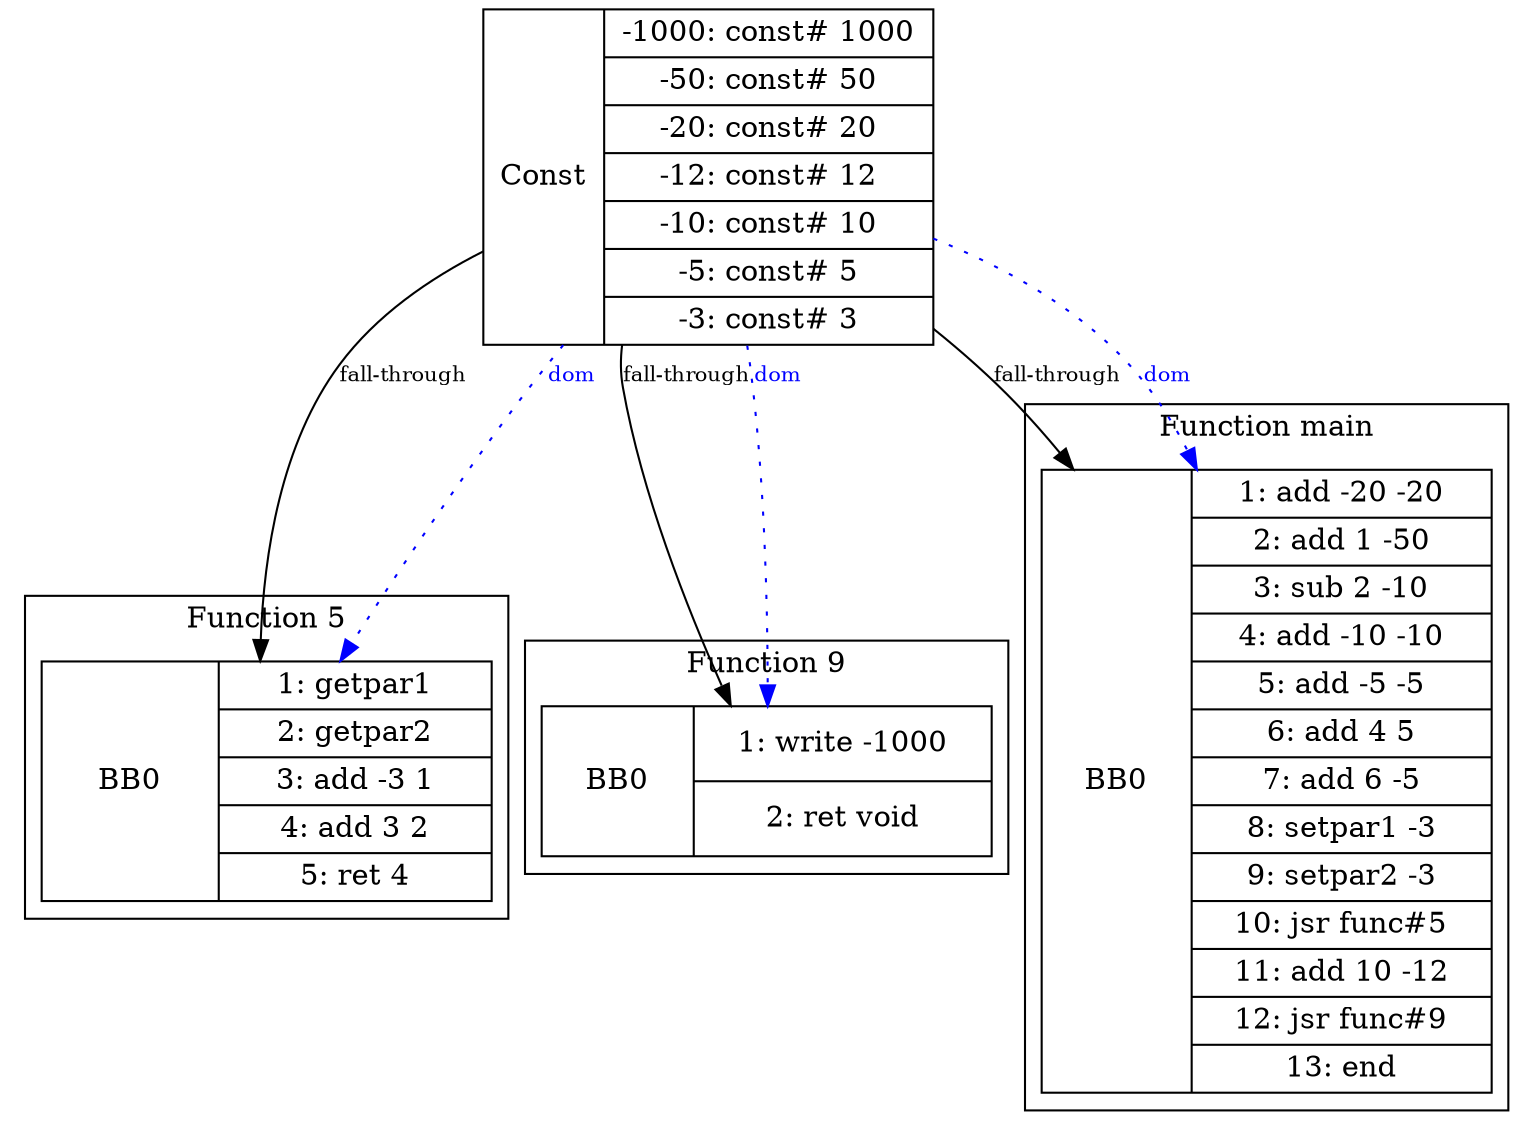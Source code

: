 digraph ir {
subgraph cluster_5 {
	node [shape=record];
	label="Function 5";
	rankdir=TB;
	ranksep=1.0;
	nodesep=0.5;

	BB0_5 [width=3.0, height=1.0, label="BB0 | {1: getpar1 | 2: getpar2 | 3: add -3 1 | 4: add 3 2 | 5: ret 4}"];
}
subgraph cluster_9 {
	node [shape=record];
	label="Function 9";
	rankdir=TB;
	ranksep=1.0;
	nodesep=0.5;

	BB0_9 [width=3.0, height=1.0, label="BB0 | {1: write -1000 | 2: ret void}"];
}
subgraph cluster_main {
	node [shape=record];
	label="Function main";
	rankdir=TB;
	ranksep=1.0;
	nodesep=0.5;

	BB0_main [width=3.0, height=1.0, label="BB0 | {1: add -20 -20 | 2: add 1 -50 | 3: sub 2 -10 | 4: add -10 -10 | 5: add -5 -5 | 6: add 4 5 | 7: add 6 -5 | 8: setpar1 -3 | 9: setpar2 -3 | 10: jsr func#5 | 11: add 10 -12 | 12: jsr func#9 | 13: end}"];
}
subgraph const_block {
	const_block [shape=record, width=3.0, height=1.0, label="Const | {-1000: const# 1000 | -50: const# 50 | -20: const# 20 | -12: const# 12 | -10: const# 10 | -5: const# 5 | -3: const# 3}"];
	const_block -> BB0_5 [label="fall-through", fontsize=10];
	const_block -> BB0_5 [label="dom", color=blue, style=dotted, fontsize=10, fontcolor=blue];
	const_block -> BB0_9 [label="fall-through", fontsize=10];
	const_block -> BB0_9 [label="dom", color=blue, style=dotted, fontsize=10, fontcolor=blue];
	const_block -> BB0_main [label="fall-through", fontsize=10];
	const_block -> BB0_main [label="dom", color=blue, style=dotted, fontsize=10, fontcolor=blue];
}
}
